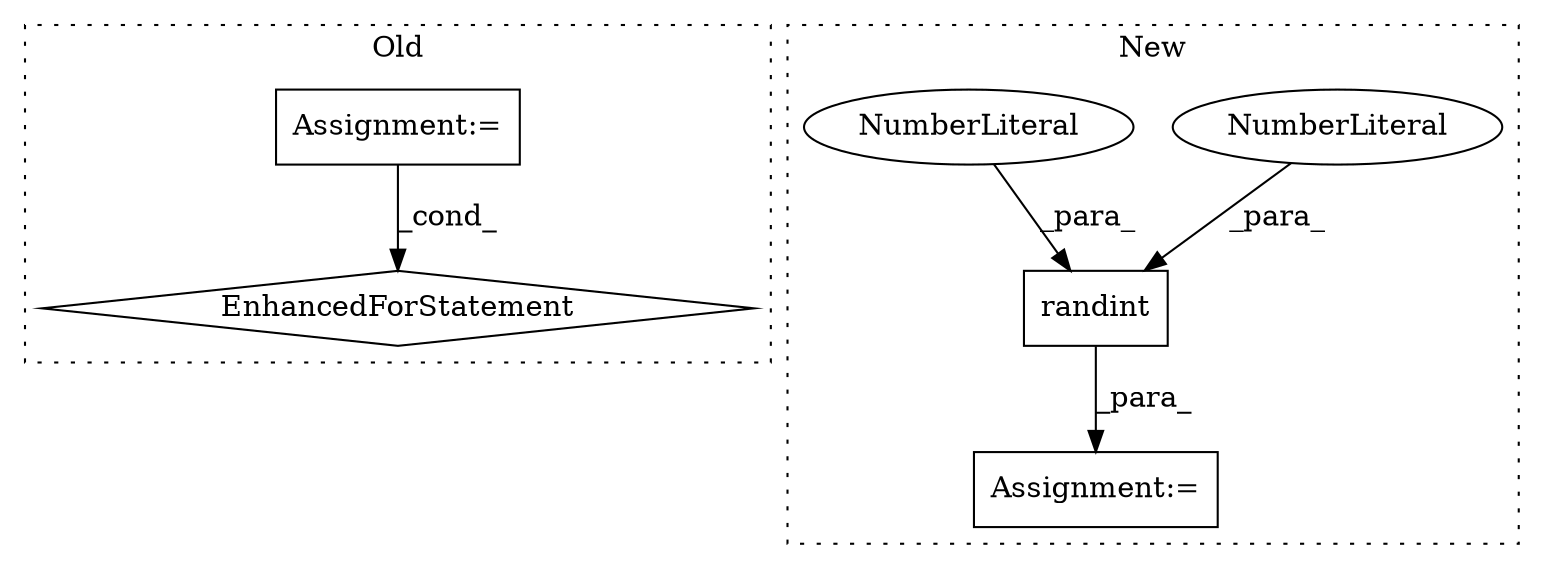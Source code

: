 digraph G {
subgraph cluster0 {
1 [label="EnhancedForStatement" a="70" s="16623,16693" l="53,2" shape="diamond"];
5 [label="Assignment:=" a="7" s="16623,16693" l="53,2" shape="box"];
label = "Old";
style="dotted";
}
subgraph cluster1 {
2 [label="randint" a="32" s="15637,15653" l="8,1" shape="box"];
3 [label="Assignment:=" a="7" s="15632" l="1" shape="box"];
4 [label="NumberLiteral" a="34" s="15645" l="1" shape="ellipse"];
6 [label="NumberLiteral" a="34" s="15647" l="2" shape="ellipse"];
label = "New";
style="dotted";
}
2 -> 3 [label="_para_"];
4 -> 2 [label="_para_"];
5 -> 1 [label="_cond_"];
6 -> 2 [label="_para_"];
}